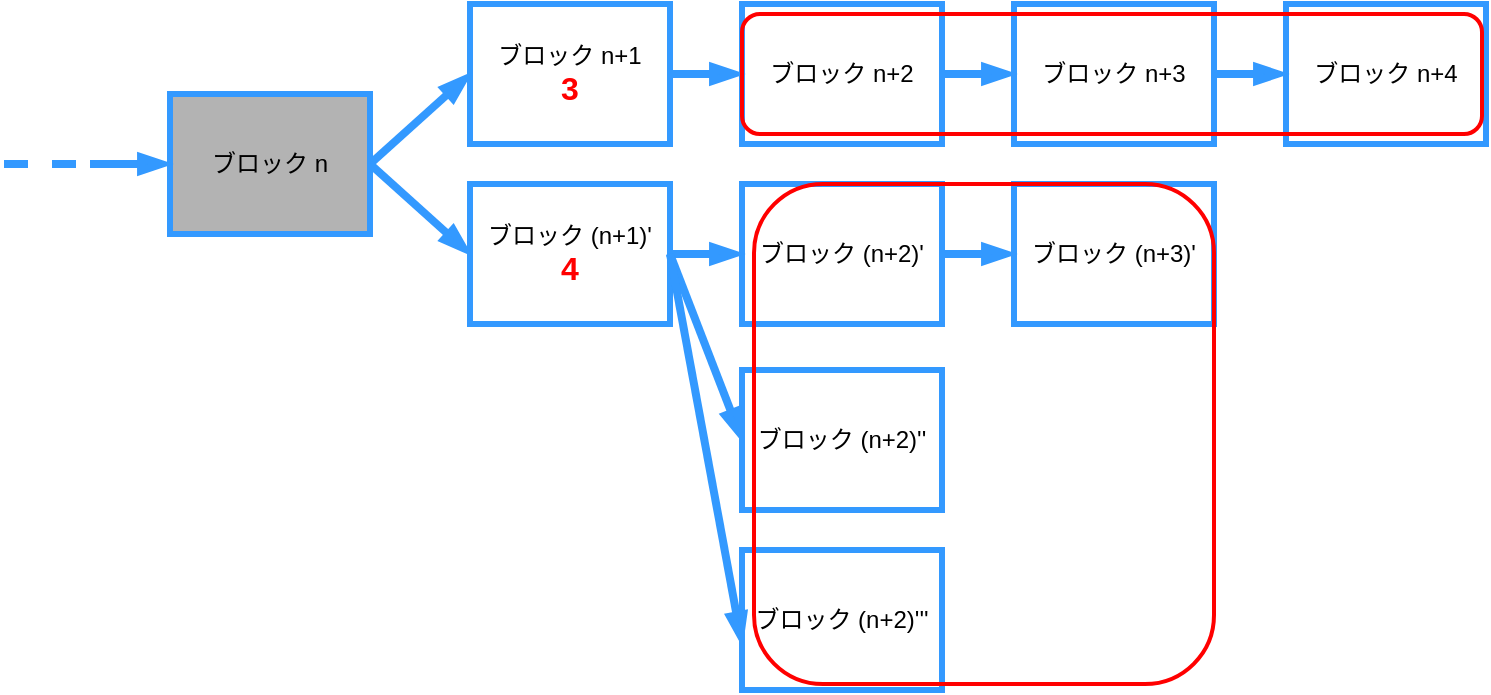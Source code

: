 <mxfile scale="10" border="0"><diagram id="U5lu_Pno9iwjzaqwwoQx" name="ページ1"><mxGraphModel dx="1702" dy="547" grid="1" gridSize="10" guides="1" tooltips="1" connect="1" arrows="1" fold="1" page="1" pageScale="1" pageWidth="1169" pageHeight="827" math="0" shadow="0"><root><mxCell id="0"/><mxCell id="1" parent="0"/><mxCell id="2" value="ブロック n" style="whiteSpace=wrap;html=1;strokeWidth=3;strokeColor=#3399FF;fillColor=#B3B3B3;" parent="1" vertex="1"><mxGeometry x="80" y="250" width="100" height="70" as="geometry"/></mxCell><mxCell id="3" value="ブロック (n+1)'&lt;br&gt;&lt;b&gt;&lt;font style=&quot;font-size: 16px;&quot; color=&quot;#ff0000&quot;&gt;4&lt;/font&gt;&lt;/b&gt;" style="whiteSpace=wrap;html=1;strokeWidth=3;strokeColor=#3399FF;" parent="1" vertex="1"><mxGeometry x="230" y="295" width="100" height="70" as="geometry"/></mxCell><mxCell id="4" value="ブロック n+1&lt;br&gt;&lt;b&gt;&lt;font style=&quot;font-size: 16px;&quot; color=&quot;#ff0000&quot;&gt;3&lt;/font&gt;&lt;/b&gt;" style="whiteSpace=wrap;html=1;strokeWidth=3;strokeColor=#3399FF;" parent="1" vertex="1"><mxGeometry x="230" y="205" width="100" height="70" as="geometry"/></mxCell><mxCell id="5" value="ブロック n+2&lt;br&gt;" style="whiteSpace=wrap;html=1;strokeWidth=3;strokeColor=#3399FF;" parent="1" vertex="1"><mxGeometry x="366" y="205" width="100" height="70" as="geometry"/></mxCell><mxCell id="6" value="" style="endArrow=blockThin;html=1;endFill=1;strokeWidth=4;strokeColor=#3399FF;exitX=1;exitY=0.5;exitDx=0;exitDy=0;entryX=0;entryY=0.5;entryDx=0;entryDy=0;" parent="1" source="2" target="4" edge="1"><mxGeometry width="50" height="50" relative="1" as="geometry"><mxPoint x="250" y="310" as="sourcePoint"/><mxPoint x="300" y="260" as="targetPoint"/></mxGeometry></mxCell><mxCell id="7" value="" style="endArrow=blockThin;html=1;endFill=1;strokeWidth=4;strokeColor=#3399FF;exitX=1;exitY=0.5;exitDx=0;exitDy=0;entryX=0;entryY=0.5;entryDx=0;entryDy=0;" parent="1" source="2" target="3" edge="1"><mxGeometry width="50" height="50" relative="1" as="geometry"><mxPoint x="190" y="295" as="sourcePoint"/><mxPoint x="240" y="250" as="targetPoint"/></mxGeometry></mxCell><mxCell id="8" value="" style="endArrow=blockThin;html=1;endFill=1;strokeWidth=4;strokeColor=#3399FF;exitX=1;exitY=0.5;exitDx=0;exitDy=0;" parent="1" source="4" target="5" edge="1"><mxGeometry width="50" height="50" relative="1" as="geometry"><mxPoint x="385" y="295" as="sourcePoint"/><mxPoint x="435" y="340" as="targetPoint"/></mxGeometry></mxCell><mxCell id="9" value="" style="endArrow=blockThin;html=1;endFill=1;strokeWidth=4;strokeColor=#3399FF;entryX=0;entryY=0.5;entryDx=0;entryDy=0;" parent="1" target="2" edge="1"><mxGeometry width="50" height="50" relative="1" as="geometry"><mxPoint x="40" y="285" as="sourcePoint"/><mxPoint x="78" y="250" as="targetPoint"/></mxGeometry></mxCell><mxCell id="10" value="" style="endArrow=none;dashed=1;html=1;strokeColor=#3399FF;strokeWidth=4;" parent="1" edge="1"><mxGeometry width="50" height="50" relative="1" as="geometry"><mxPoint x="-3" y="285" as="sourcePoint"/><mxPoint x="47" y="285" as="targetPoint"/></mxGeometry></mxCell><mxCell id="12" value="ブロック n+3&lt;br&gt;" style="whiteSpace=wrap;html=1;strokeWidth=3;strokeColor=#3399FF;" parent="1" vertex="1"><mxGeometry x="502" y="205" width="100" height="70" as="geometry"/></mxCell><mxCell id="13" value="" style="endArrow=blockThin;html=1;endFill=1;strokeWidth=4;strokeColor=#3399FF;exitX=1;exitY=0.5;exitDx=0;exitDy=0;" parent="1" target="12" edge="1"><mxGeometry width="50" height="50" relative="1" as="geometry"><mxPoint x="466" y="240" as="sourcePoint"/><mxPoint x="571" y="340" as="targetPoint"/></mxGeometry></mxCell><mxCell id="23" value="ブロック (n+2)'&lt;br&gt;" style="whiteSpace=wrap;html=1;strokeWidth=3;strokeColor=#3399FF;" parent="1" vertex="1"><mxGeometry x="366" y="295" width="100" height="70" as="geometry"/></mxCell><mxCell id="24" value="" style="endArrow=blockThin;html=1;endFill=1;strokeWidth=4;strokeColor=#3399FF;exitX=1;exitY=0.5;exitDx=0;exitDy=0;" parent="1" target="23" edge="1"><mxGeometry width="50" height="50" relative="1" as="geometry"><mxPoint x="330" y="330" as="sourcePoint"/><mxPoint x="435" y="430" as="targetPoint"/></mxGeometry></mxCell><mxCell id="25" value="ブロック (n+3)'&lt;br&gt;" style="whiteSpace=wrap;html=1;strokeWidth=3;strokeColor=#3399FF;" parent="1" vertex="1"><mxGeometry x="502" y="295" width="100" height="70" as="geometry"/></mxCell><mxCell id="26" value="" style="endArrow=blockThin;html=1;endFill=1;strokeWidth=4;strokeColor=#3399FF;exitX=1;exitY=0.5;exitDx=0;exitDy=0;" parent="1" target="25" edge="1"><mxGeometry width="50" height="50" relative="1" as="geometry"><mxPoint x="466" y="330" as="sourcePoint"/><mxPoint x="571" y="430" as="targetPoint"/></mxGeometry></mxCell><mxCell id="27" value="ブロック (n+2)''&lt;br&gt;" style="whiteSpace=wrap;html=1;strokeWidth=3;strokeColor=#3399FF;" parent="1" vertex="1"><mxGeometry x="366" y="388" width="100" height="70" as="geometry"/></mxCell><mxCell id="28" value="ブロック (n+2)'''&lt;br&gt;" style="whiteSpace=wrap;html=1;strokeWidth=3;strokeColor=#3399FF;" parent="1" vertex="1"><mxGeometry x="366" y="478" width="100" height="70" as="geometry"/></mxCell><mxCell id="29" value="" style="endArrow=blockThin;html=1;endFill=1;strokeWidth=4;strokeColor=#3399FF;entryX=0;entryY=0.5;entryDx=0;entryDy=0;" parent="1" target="27" edge="1"><mxGeometry width="50" height="50" relative="1" as="geometry"><mxPoint x="330" y="330" as="sourcePoint"/><mxPoint x="376" y="340" as="targetPoint"/></mxGeometry></mxCell><mxCell id="30" value="" style="endArrow=blockThin;html=1;endFill=1;strokeWidth=4;strokeColor=#3399FF;entryX=0;entryY=0.671;entryDx=0;entryDy=0;exitX=1;exitY=0.5;exitDx=0;exitDy=0;entryPerimeter=0;" parent="1" source="3" target="28" edge="1"><mxGeometry width="50" height="50" relative="1" as="geometry"><mxPoint x="320" y="440" as="sourcePoint"/><mxPoint x="356" y="533" as="targetPoint"/></mxGeometry></mxCell><mxCell id="31" value="ブロック n+4" style="whiteSpace=wrap;html=1;strokeWidth=3;strokeColor=#3399FF;" parent="1" vertex="1"><mxGeometry x="638" y="205" width="100" height="70" as="geometry"/></mxCell><mxCell id="32" value="" style="endArrow=blockThin;html=1;endFill=1;strokeWidth=4;strokeColor=#3399FF;exitX=1;exitY=0.5;exitDx=0;exitDy=0;" parent="1" target="31" edge="1"><mxGeometry width="50" height="50" relative="1" as="geometry"><mxPoint x="602" y="240" as="sourcePoint"/><mxPoint x="707" y="340" as="targetPoint"/></mxGeometry></mxCell><mxCell id="35" value="" style="rounded=1;whiteSpace=wrap;html=1;fontSize=16;fontColor=#FF0000;strokeColor=#FF0000;fillColor=none;strokeWidth=2;" parent="1" vertex="1"><mxGeometry x="372" y="295" width="230" height="250" as="geometry"/></mxCell><mxCell id="37" value="" style="rounded=1;whiteSpace=wrap;html=1;fontSize=16;fontColor=#FF0000;strokeColor=#FF0000;fillColor=none;strokeWidth=2;" parent="1" vertex="1"><mxGeometry x="366" y="210" width="370" height="60" as="geometry"/></mxCell></root></mxGraphModel></diagram></mxfile>